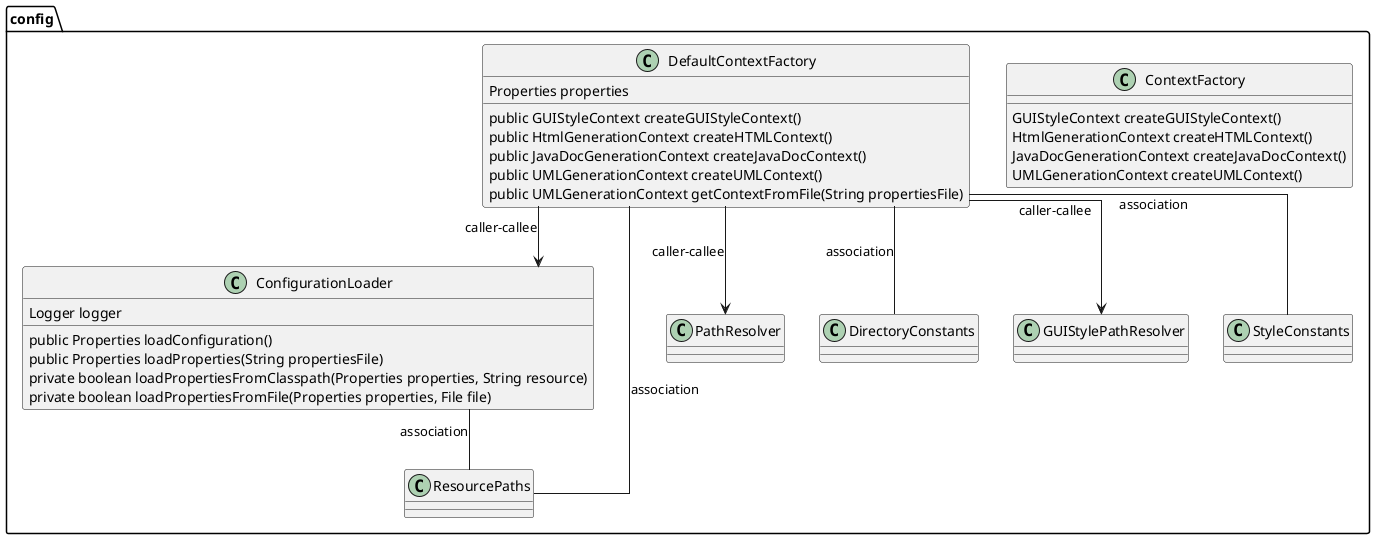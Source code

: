 @startuml
skinparam linetype Ortho
package config {
class ConfigurationLoader {
    Logger logger
    public Properties loadConfiguration()
    public Properties loadProperties(String propertiesFile)
    private boolean loadPropertiesFromClasspath(Properties properties, String resource)
    private boolean loadPropertiesFromFile(Properties properties, File file)
}
ConfigurationLoader -- ResourcePaths : association
class ContextFactory {
     GUIStyleContext createGUIStyleContext()
     HtmlGenerationContext createHTMLContext()
     JavaDocGenerationContext createJavaDocContext()
     UMLGenerationContext createUMLContext()
}
class DefaultContextFactory {
    Properties properties
    public GUIStyleContext createGUIStyleContext()
    public HtmlGenerationContext createHTMLContext()
    public JavaDocGenerationContext createJavaDocContext()
    public UMLGenerationContext createUMLContext()
    public UMLGenerationContext getContextFromFile(String propertiesFile)
}
DefaultContextFactory --> PathResolver : caller-callee
DefaultContextFactory -- DirectoryConstants : association
DefaultContextFactory -- ResourcePaths : association
DefaultContextFactory --> GUIStylePathResolver : caller-callee
DefaultContextFactory -- StyleConstants : association
DefaultContextFactory --> ConfigurationLoader : caller-callee
}
@enduml
